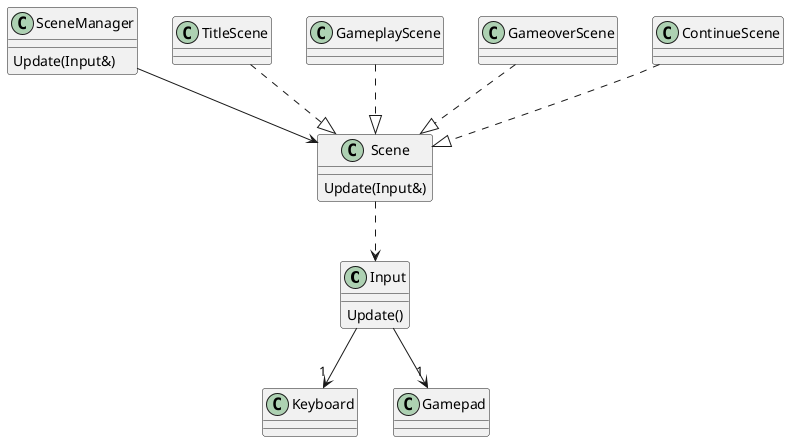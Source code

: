 @startuml
Input--> "1" Keyboard
Input--> "1" Gamepad
Scene..>Input
SceneManager-->Scene
TitleScene..|>Scene
GameplayScene..|>Scene
GameoverScene..|>Scene
ContinueScene..|>Scene
Scene : Update(Input&)
SceneManager : Update(Input&)
Input : Update()
@enduml